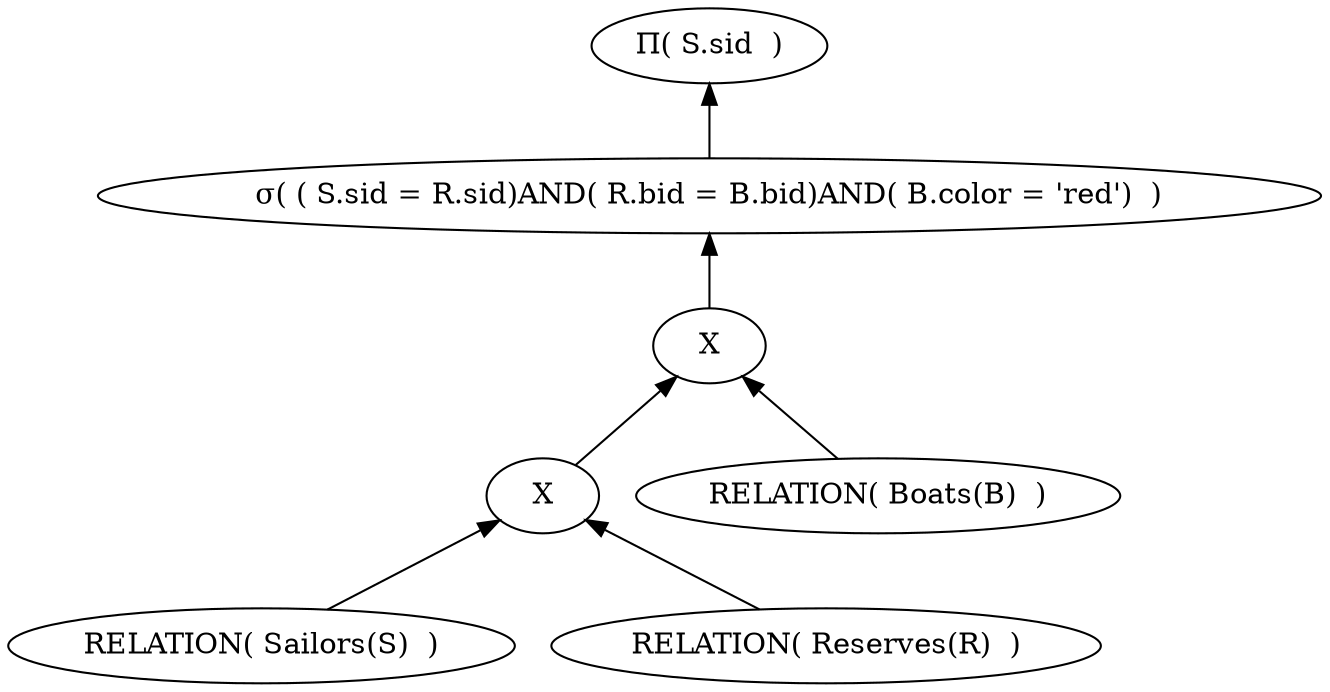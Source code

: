 digraph G {
edge [dir=back]
node1[ label = "&#928;( S.sid  )"]
node2[ label = "&#963;( ( S.sid = R.sid)AND( R.bid = B.bid)AND( B.color = 'red')  )" ]
node1->node2
node3[ label = "X"]
node2->node3
node4[ label = "X"]
node3->node4
node5[ label = "RELATION( Sailors(S)  )" ]
node4->node5
node6[ label = "RELATION( Reserves(R)  )" ]
node4->node6
node7[ label = "RELATION( Boats(B)  )" ]
node3->node7
}
